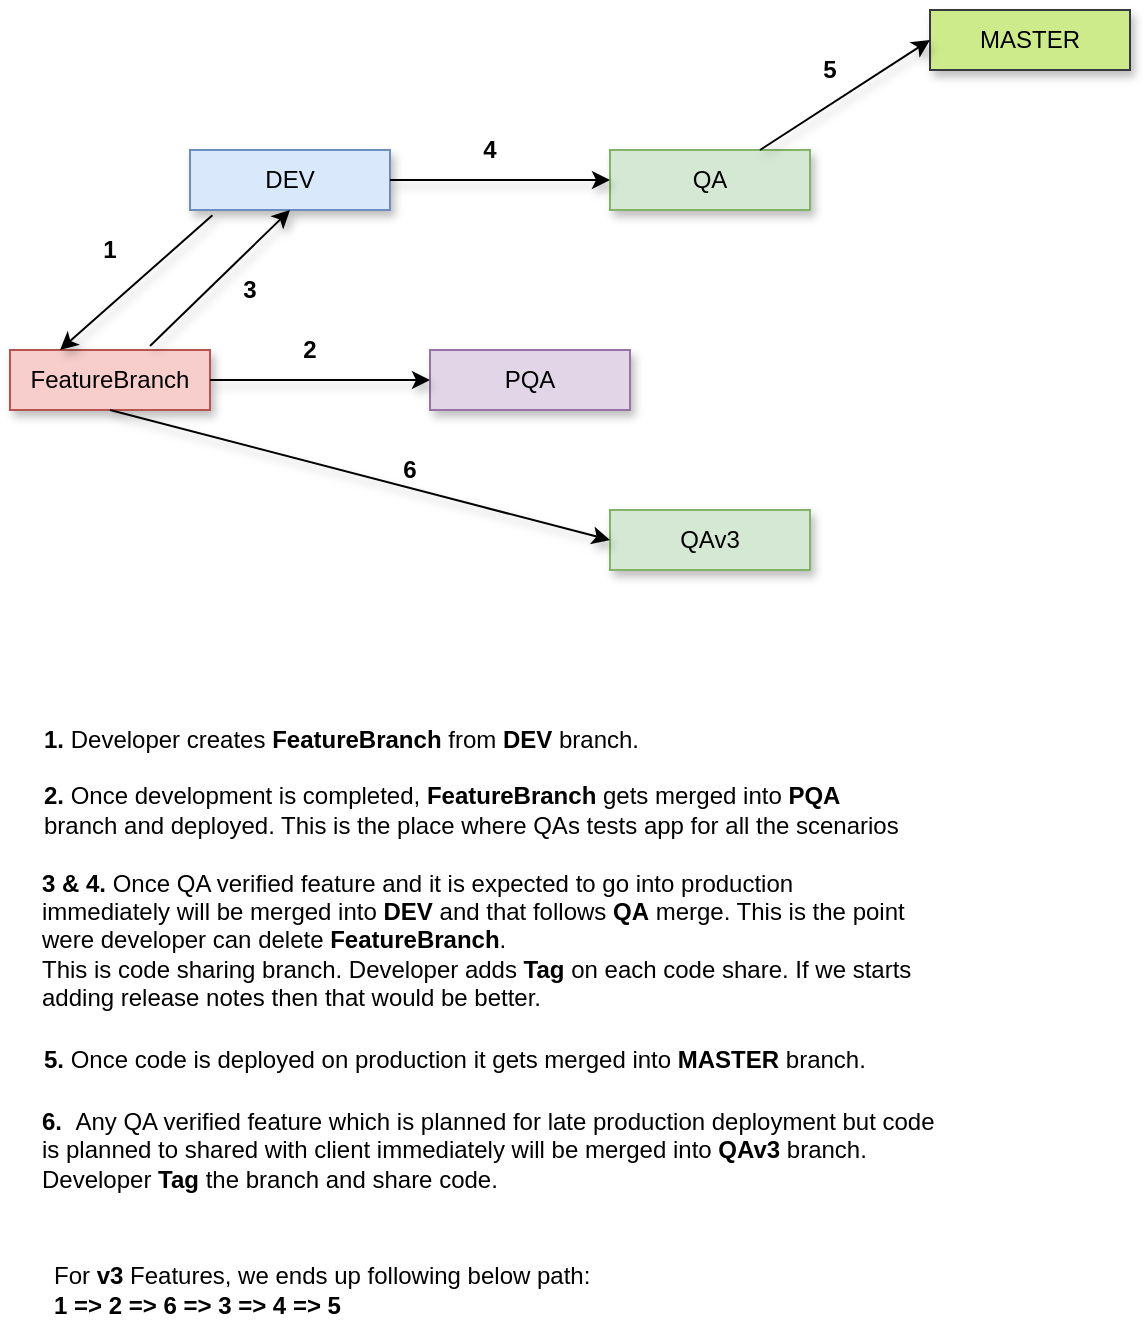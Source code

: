 <mxfile version="13.10.0" type="github">
  <diagram id="kgpKYQtTHZ0yAKxKKP6v" name="Page-1">
    <mxGraphModel dx="1038" dy="548" grid="1" gridSize="10" guides="1" tooltips="1" connect="1" arrows="1" fold="1" page="1" pageScale="1" pageWidth="850" pageHeight="1100" math="0" shadow="0">
      <root>
        <mxCell id="0" />
        <mxCell id="1" parent="0" />
        <mxCell id="SaSodBdJ9S873mT8EDmA-1" value="DEV" style="rounded=0;whiteSpace=wrap;html=1;fillColor=#dae8fc;strokeColor=#6c8ebf;shadow=1;" vertex="1" parent="1">
          <mxGeometry x="270" y="120" width="100" height="30" as="geometry" />
        </mxCell>
        <mxCell id="SaSodBdJ9S873mT8EDmA-2" value="MASTER" style="rounded=0;whiteSpace=wrap;html=1;fillColor=#cdeb8b;strokeColor=#36393d;shadow=1;" vertex="1" parent="1">
          <mxGeometry x="640" y="50" width="100" height="30" as="geometry" />
        </mxCell>
        <mxCell id="SaSodBdJ9S873mT8EDmA-3" value="QA" style="rounded=0;whiteSpace=wrap;html=1;fillColor=#d5e8d4;strokeColor=#82b366;shadow=1;sketch=0;glass=0;" vertex="1" parent="1">
          <mxGeometry x="480" y="120" width="100" height="30" as="geometry" />
        </mxCell>
        <mxCell id="SaSodBdJ9S873mT8EDmA-4" value="PQA" style="rounded=0;whiteSpace=wrap;html=1;fillColor=#e1d5e7;strokeColor=#9673a6;shadow=1;" vertex="1" parent="1">
          <mxGeometry x="390" y="220" width="100" height="30" as="geometry" />
        </mxCell>
        <mxCell id="SaSodBdJ9S873mT8EDmA-5" value="QAv3" style="rounded=0;whiteSpace=wrap;html=1;fillColor=#d5e8d4;strokeColor=#82b366;shadow=1;" vertex="1" parent="1">
          <mxGeometry x="480" y="300" width="100" height="30" as="geometry" />
        </mxCell>
        <mxCell id="SaSodBdJ9S873mT8EDmA-7" value="FeatureBranch" style="rounded=0;whiteSpace=wrap;html=1;fillColor=#f8cecc;strokeColor=#b85450;shadow=1;" vertex="1" parent="1">
          <mxGeometry x="180" y="220" width="100" height="30" as="geometry" />
        </mxCell>
        <mxCell id="SaSodBdJ9S873mT8EDmA-8" value="" style="endArrow=classic;html=1;exitX=0.112;exitY=1.087;exitDx=0;exitDy=0;entryX=0.25;entryY=0;entryDx=0;entryDy=0;exitPerimeter=0;shadow=1;" edge="1" parent="1" source="SaSodBdJ9S873mT8EDmA-1" target="SaSodBdJ9S873mT8EDmA-7">
          <mxGeometry width="50" height="50" relative="1" as="geometry">
            <mxPoint x="420" y="310" as="sourcePoint" />
            <mxPoint x="470" y="260" as="targetPoint" />
          </mxGeometry>
        </mxCell>
        <mxCell id="SaSodBdJ9S873mT8EDmA-12" value="&lt;b&gt;1.&lt;/b&gt; Developer creates&amp;nbsp;&lt;b&gt;FeatureBranch &lt;/b&gt;from &lt;b&gt;DEV&lt;/b&gt; branch." style="text;html=1;strokeColor=none;fillColor=none;align=left;verticalAlign=middle;whiteSpace=wrap;rounded=0;" vertex="1" parent="1">
          <mxGeometry x="195" y="390" width="420" height="50" as="geometry" />
        </mxCell>
        <mxCell id="SaSodBdJ9S873mT8EDmA-13" value="" style="endArrow=classic;html=1;exitX=1;exitY=0.5;exitDx=0;exitDy=0;entryX=0;entryY=0.5;entryDx=0;entryDy=0;shadow=1;" edge="1" parent="1" source="SaSodBdJ9S873mT8EDmA-7" target="SaSodBdJ9S873mT8EDmA-4">
          <mxGeometry width="50" height="50" relative="1" as="geometry">
            <mxPoint x="420" y="260" as="sourcePoint" />
            <mxPoint x="470" y="210" as="targetPoint" />
          </mxGeometry>
        </mxCell>
        <mxCell id="SaSodBdJ9S873mT8EDmA-14" value="&lt;b&gt;2.&lt;/b&gt; Once development is completed, &lt;b&gt;FeatureBranch &lt;/b&gt;gets merged into &lt;b&gt;PQA&lt;/b&gt; branch and deployed. This is the place where QAs tests app for all the scenarios" style="text;html=1;strokeColor=none;fillColor=none;align=left;verticalAlign=middle;whiteSpace=wrap;rounded=0;" vertex="1" parent="1">
          <mxGeometry x="195" y="430" width="430" height="40" as="geometry" />
        </mxCell>
        <mxCell id="SaSodBdJ9S873mT8EDmA-18" value="&lt;div style=&quot;text-align: left&quot;&gt;&lt;b&gt;3 &amp;amp; 4.&lt;/b&gt;&amp;nbsp;Once QA verified feature and it is expected to go into production immediately&amp;nbsp;will be merged into &lt;b&gt;DEV&lt;/b&gt; and that follows &lt;b&gt;QA&lt;/b&gt; merge. This is the point were developer can delete &lt;b&gt;FeatureBranch&lt;/b&gt;.&lt;/div&gt;&lt;div style=&quot;text-align: left&quot;&gt;This is code sharing branch. Developer adds &lt;b&gt;Tag&lt;/b&gt; on each code share. If we starts adding release notes then that would be better.&lt;/div&gt;" style="text;html=1;strokeColor=none;fillColor=none;align=center;verticalAlign=middle;whiteSpace=wrap;rounded=0;" vertex="1" parent="1">
          <mxGeometry x="195" y="470" width="440" height="90" as="geometry" />
        </mxCell>
        <mxCell id="SaSodBdJ9S873mT8EDmA-19" value="" style="endArrow=classic;html=1;entryX=0.5;entryY=1;entryDx=0;entryDy=0;shadow=1;" edge="1" parent="1" target="SaSodBdJ9S873mT8EDmA-1">
          <mxGeometry width="50" height="50" relative="1" as="geometry">
            <mxPoint x="250" y="218" as="sourcePoint" />
            <mxPoint x="345" y="150" as="targetPoint" />
          </mxGeometry>
        </mxCell>
        <mxCell id="SaSodBdJ9S873mT8EDmA-25" value="" style="endArrow=classic;html=1;exitX=1;exitY=0.5;exitDx=0;exitDy=0;entryX=0;entryY=0.5;entryDx=0;entryDy=0;shadow=1;" edge="1" parent="1" source="SaSodBdJ9S873mT8EDmA-1" target="SaSodBdJ9S873mT8EDmA-3">
          <mxGeometry width="50" height="50" relative="1" as="geometry">
            <mxPoint x="420" y="230" as="sourcePoint" />
            <mxPoint x="470" y="180" as="targetPoint" />
          </mxGeometry>
        </mxCell>
        <mxCell id="SaSodBdJ9S873mT8EDmA-26" value="" style="endArrow=classic;html=1;entryX=0;entryY=0.5;entryDx=0;entryDy=0;exitX=0.75;exitY=0;exitDx=0;exitDy=0;shadow=1;" edge="1" parent="1" source="SaSodBdJ9S873mT8EDmA-3" target="SaSodBdJ9S873mT8EDmA-2">
          <mxGeometry width="50" height="50" relative="1" as="geometry">
            <mxPoint x="420" y="210" as="sourcePoint" />
            <mxPoint x="470" y="160" as="targetPoint" />
          </mxGeometry>
        </mxCell>
        <mxCell id="SaSodBdJ9S873mT8EDmA-31" value="" style="endArrow=classic;html=1;exitX=0.5;exitY=1;exitDx=0;exitDy=0;entryX=0;entryY=0.5;entryDx=0;entryDy=0;shadow=1;" edge="1" parent="1" source="SaSodBdJ9S873mT8EDmA-7" target="SaSodBdJ9S873mT8EDmA-5">
          <mxGeometry width="50" height="50" relative="1" as="geometry">
            <mxPoint x="420" y="200" as="sourcePoint" />
            <mxPoint x="470" y="150" as="targetPoint" />
          </mxGeometry>
        </mxCell>
        <mxCell id="SaSodBdJ9S873mT8EDmA-32" value="&lt;div style=&quot;text-align: left&quot;&gt;&lt;b&gt;6.&amp;nbsp; &lt;/b&gt;Any QA verified feature which is planned for late production deployment but code is planned to shared with client immediately will be merged into &lt;b&gt;QAv3&lt;/b&gt; branch. Developer &lt;b&gt;Tag&lt;/b&gt;&amp;nbsp;the branch and share code.&lt;/div&gt;" style="text;html=1;strokeColor=none;fillColor=none;align=center;verticalAlign=middle;whiteSpace=wrap;rounded=0;" vertex="1" parent="1">
          <mxGeometry x="195" y="590" width="450" height="60" as="geometry" />
        </mxCell>
        <mxCell id="SaSodBdJ9S873mT8EDmA-33" value="&lt;b&gt;5.&lt;/b&gt;&lt;span&gt;&amp;nbsp;Once code is deployed on production&amp;nbsp;&lt;/span&gt;&lt;span&gt;it gets merged into&amp;nbsp;&lt;/span&gt;&lt;b&gt;MASTER&lt;/b&gt;&lt;span&gt;&amp;nbsp;branch.&lt;/span&gt;" style="text;html=1;strokeColor=none;fillColor=none;align=left;verticalAlign=middle;whiteSpace=wrap;rounded=0;" vertex="1" parent="1">
          <mxGeometry x="195" y="560" width="460" height="30" as="geometry" />
        </mxCell>
        <mxCell id="SaSodBdJ9S873mT8EDmA-35" value="&lt;b&gt;1&lt;/b&gt;" style="text;html=1;strokeColor=none;fillColor=none;align=center;verticalAlign=middle;whiteSpace=wrap;rounded=0;shadow=0;" vertex="1" parent="1">
          <mxGeometry x="210" y="160" width="40" height="20" as="geometry" />
        </mxCell>
        <mxCell id="SaSodBdJ9S873mT8EDmA-36" value="&lt;b&gt;2&lt;/b&gt;" style="text;html=1;strokeColor=none;fillColor=none;align=center;verticalAlign=middle;whiteSpace=wrap;rounded=0;" vertex="1" parent="1">
          <mxGeometry x="310" y="210" width="40" height="20" as="geometry" />
        </mxCell>
        <mxCell id="SaSodBdJ9S873mT8EDmA-37" value="&lt;b&gt;3&lt;/b&gt;" style="text;html=1;strokeColor=none;fillColor=none;align=center;verticalAlign=middle;whiteSpace=wrap;rounded=0;" vertex="1" parent="1">
          <mxGeometry x="280" y="180" width="40" height="20" as="geometry" />
        </mxCell>
        <mxCell id="SaSodBdJ9S873mT8EDmA-38" value="&lt;b&gt;4&lt;/b&gt;" style="text;html=1;strokeColor=none;fillColor=none;align=center;verticalAlign=middle;whiteSpace=wrap;rounded=0;" vertex="1" parent="1">
          <mxGeometry x="400" y="110" width="40" height="20" as="geometry" />
        </mxCell>
        <mxCell id="SaSodBdJ9S873mT8EDmA-39" value="&lt;b&gt;5&lt;/b&gt;" style="text;html=1;strokeColor=none;fillColor=none;align=center;verticalAlign=middle;whiteSpace=wrap;rounded=0;" vertex="1" parent="1">
          <mxGeometry x="570" y="70" width="40" height="20" as="geometry" />
        </mxCell>
        <mxCell id="SaSodBdJ9S873mT8EDmA-40" value="&lt;b&gt;6&lt;/b&gt;" style="text;html=1;strokeColor=none;fillColor=none;align=center;verticalAlign=middle;whiteSpace=wrap;rounded=0;" vertex="1" parent="1">
          <mxGeometry x="360" y="270" width="40" height="20" as="geometry" />
        </mxCell>
        <mxCell id="SaSodBdJ9S873mT8EDmA-42" value="For &lt;b&gt;v3&lt;/b&gt; Features, we ends up following below path:&lt;br&gt;&lt;b&gt;1 =&amp;gt; 2 =&amp;gt; 6 =&amp;gt; 3 =&amp;gt; 4 =&amp;gt; 5&lt;/b&gt;" style="text;html=1;strokeColor=none;fillColor=none;align=left;verticalAlign=middle;whiteSpace=wrap;rounded=0;" vertex="1" parent="1">
          <mxGeometry x="200" y="670" width="430" height="40" as="geometry" />
        </mxCell>
      </root>
    </mxGraphModel>
  </diagram>
</mxfile>
